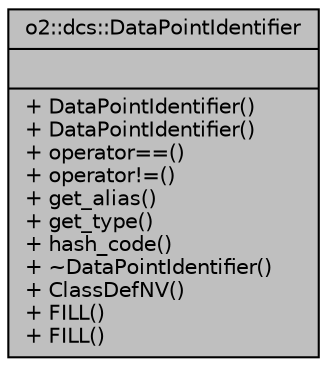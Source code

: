 digraph "o2::dcs::DataPointIdentifier"
{
 // INTERACTIVE_SVG=YES
  bgcolor="transparent";
  edge [fontname="Helvetica",fontsize="10",labelfontname="Helvetica",labelfontsize="10"];
  node [fontname="Helvetica",fontsize="10",shape=record];
  Node1 [label="{o2::dcs::DataPointIdentifier\n||+ DataPointIdentifier()\l+ DataPointIdentifier()\l+ operator==()\l+ operator!=()\l+ get_alias()\l+ get_type()\l+ hash_code()\l+ ~DataPointIdentifier()\l+ ClassDefNV()\l+ FILL()\l+ FILL()\l}",height=0.2,width=0.4,color="black", fillcolor="grey75", style="filled", fontcolor="black"];
}

